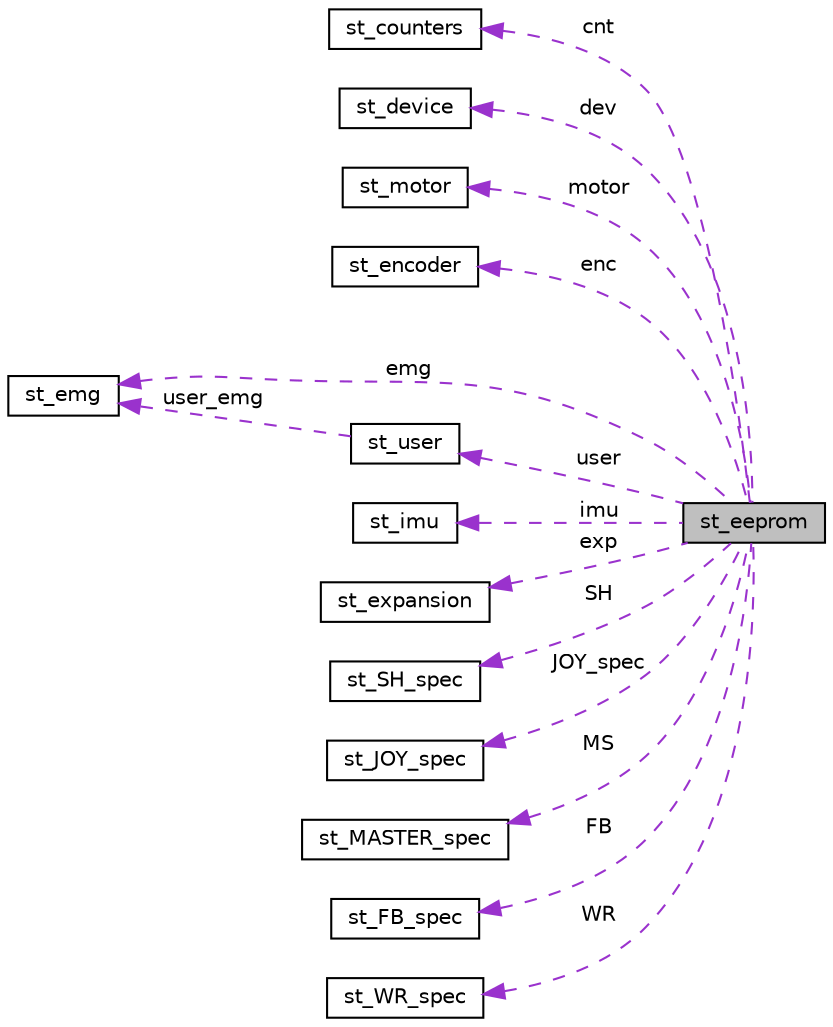 digraph "st_eeprom"
{
 // LATEX_PDF_SIZE
  edge [fontname="Helvetica",fontsize="10",labelfontname="Helvetica",labelfontsize="10"];
  node [fontname="Helvetica",fontsize="10",shape=record];
  rankdir="LR";
  Node1 [label="st_eeprom",height=0.2,width=0.4,color="black", fillcolor="grey75", style="filled", fontcolor="black",tooltip="Memory variables."];
  Node2 -> Node1 [dir="back",color="darkorchid3",fontsize="10",style="dashed",label=" cnt" ,fontname="Helvetica"];
  Node2 [label="st_counters",height=0.2,width=0.4,color="black", fillcolor="white", style="filled",URL="$structst__counters.html",tooltip="Usage counters structure."];
  Node3 -> Node1 [dir="back",color="darkorchid3",fontsize="10",style="dashed",label=" dev" ,fontname="Helvetica"];
  Node3 [label="st_device",height=0.2,width=0.4,color="black", fillcolor="white", style="filled",URL="$structst__device.html",tooltip="Device related parameters structure."];
  Node4 -> Node1 [dir="back",color="darkorchid3",fontsize="10",style="dashed",label=" motor" ,fontname="Helvetica"];
  Node4 [label="st_motor",height=0.2,width=0.4,color="black", fillcolor="white", style="filled",URL="$structst__motor.html",tooltip="Motor related parameters structure."];
  Node5 -> Node1 [dir="back",color="darkorchid3",fontsize="10",style="dashed",label=" enc" ,fontname="Helvetica"];
  Node5 [label="st_encoder",height=0.2,width=0.4,color="black", fillcolor="white", style="filled",URL="$structst__encoder.html",tooltip="Encoder related parameters structure."];
  Node6 -> Node1 [dir="back",color="darkorchid3",fontsize="10",style="dashed",label=" emg" ,fontname="Helvetica"];
  Node6 [label="st_emg",height=0.2,width=0.4,color="black", fillcolor="white", style="filled",URL="$structst__emg.html",tooltip="EMG related parameters structure."];
  Node7 -> Node1 [dir="back",color="darkorchid3",fontsize="10",style="dashed",label=" imu" ,fontname="Helvetica"];
  Node7 [label="st_imu",height=0.2,width=0.4,color="black", fillcolor="white", style="filled",URL="$structst__imu.html",tooltip="IMU related parameters structure."];
  Node8 -> Node1 [dir="back",color="darkorchid3",fontsize="10",style="dashed",label=" exp" ,fontname="Helvetica"];
  Node8 [label="st_expansion",height=0.2,width=0.4,color="black", fillcolor="white", style="filled",URL="$structst__expansion.html",tooltip="Expansion board related parameters structure."];
  Node9 -> Node1 [dir="back",color="darkorchid3",fontsize="10",style="dashed",label=" user" ,fontname="Helvetica"];
  Node9 [label="st_user",height=0.2,width=0.4,color="black", fillcolor="white", style="filled",URL="$structst__user.html",tooltip="User related parameters structure."];
  Node6 -> Node9 [dir="back",color="darkorchid3",fontsize="10",style="dashed",label=" user_emg" ,fontname="Helvetica"];
  Node10 -> Node1 [dir="back",color="darkorchid3",fontsize="10",style="dashed",label=" SH" ,fontname="Helvetica"];
  Node10 [label="st_SH_spec",height=0.2,width=0.4,color="black", fillcolor="white", style="filled",URL="$structst___s_h__spec.html",tooltip="SoftHand specific related parameters structure."];
  Node11 -> Node1 [dir="back",color="darkorchid3",fontsize="10",style="dashed",label=" JOY_spec" ,fontname="Helvetica"];
  Node11 [label="st_JOY_spec",height=0.2,width=0.4,color="black", fillcolor="white", style="filled",URL="$structst___j_o_y__spec.html",tooltip="Joystick specific parameters structure."];
  Node12 -> Node1 [dir="back",color="darkorchid3",fontsize="10",style="dashed",label=" MS" ,fontname="Helvetica"];
  Node12 [label="st_MASTER_spec",height=0.2,width=0.4,color="black", fillcolor="white", style="filled",URL="$structst___m_a_s_t_e_r__spec.html",tooltip="Master mode specific parameters structure."];
  Node13 -> Node1 [dir="back",color="darkorchid3",fontsize="10",style="dashed",label=" FB" ,fontname="Helvetica"];
  Node13 [label="st_FB_spec",height=0.2,width=0.4,color="black", fillcolor="white", style="filled",URL="$structst___f_b__spec.html",tooltip="Feedback mode specific parameters structure."];
  Node14 -> Node1 [dir="back",color="darkorchid3",fontsize="10",style="dashed",label=" WR" ,fontname="Helvetica"];
  Node14 [label="st_WR_spec",height=0.2,width=0.4,color="black", fillcolor="white", style="filled",URL="$structst___w_r__spec.html",tooltip="Wrist specific parameters structure."];
}
